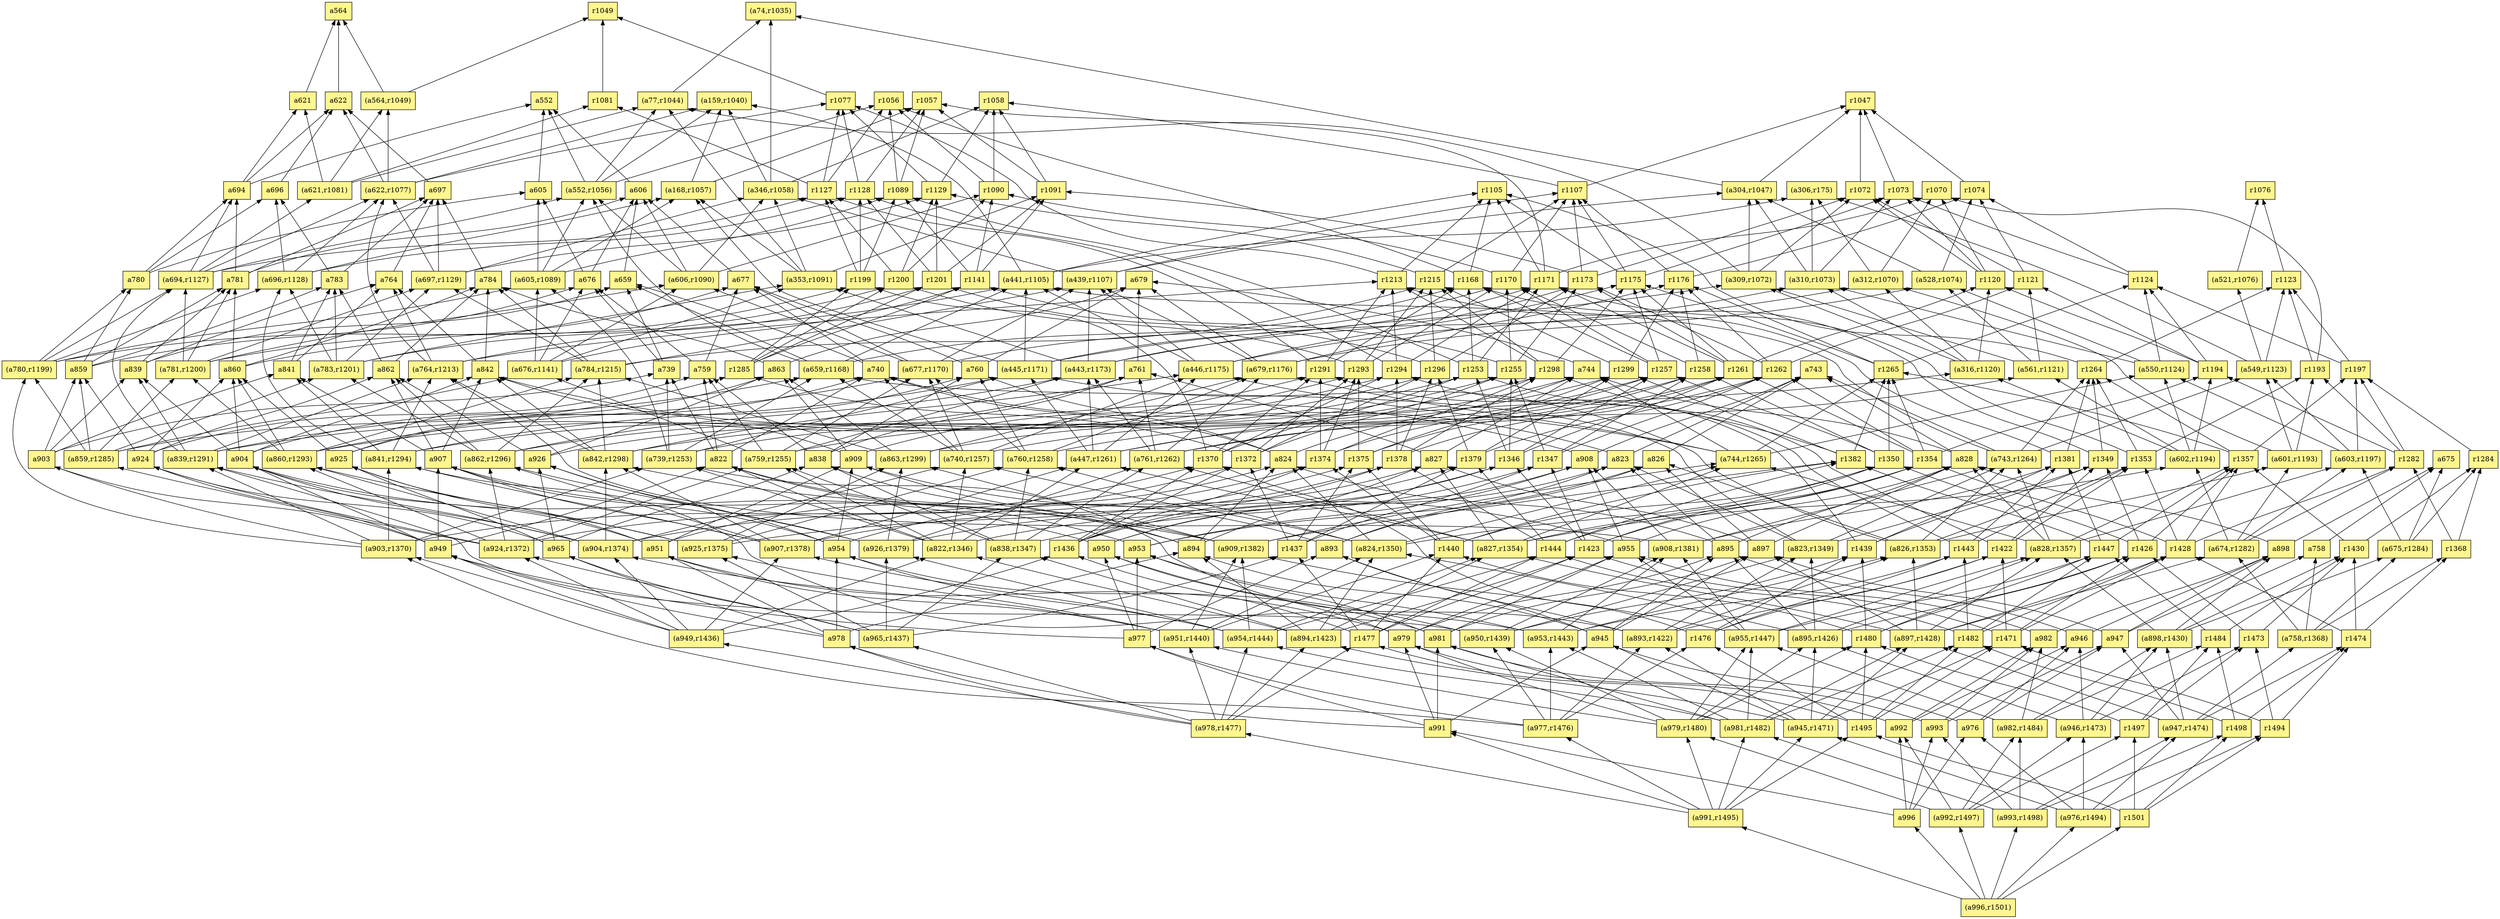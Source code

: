 digraph G {
rankdir=BT;ranksep="2.0";
"a925" [shape=record,fillcolor=khaki1,style=filled,label="{a925}"];
"r1257" [shape=record,fillcolor=khaki1,style=filled,label="{r1257}"];
"(a904,r1374)" [shape=record,fillcolor=khaki1,style=filled,label="{(a904,r1374)}"];
"a965" [shape=record,fillcolor=khaki1,style=filled,label="{a965}"];
"(a925,r1375)" [shape=record,fillcolor=khaki1,style=filled,label="{(a925,r1375)}"];
"(a677,r1170)" [shape=record,fillcolor=khaki1,style=filled,label="{(a677,r1170)}"];
"(a954,r1444)" [shape=record,fillcolor=khaki1,style=filled,label="{(a954,r1444)}"];
"a842" [shape=record,fillcolor=khaki1,style=filled,label="{a842}"];
"a909" [shape=record,fillcolor=khaki1,style=filled,label="{a909}"];
"(a74,r1035)" [shape=record,fillcolor=khaki1,style=filled,label="{(a74,r1035)}"];
"a659" [shape=record,fillcolor=khaki1,style=filled,label="{a659}"];
"r1476" [shape=record,fillcolor=khaki1,style=filled,label="{r1476}"];
"(a316,r1120)" [shape=record,fillcolor=khaki1,style=filled,label="{(a316,r1120)}"];
"(a822,r1346)" [shape=record,fillcolor=khaki1,style=filled,label="{(a822,r1346)}"];
"r1076" [shape=record,fillcolor=khaki1,style=filled,label="{r1076}"];
"(a862,r1296)" [shape=record,fillcolor=khaki1,style=filled,label="{(a862,r1296)}"];
"r1437" [shape=record,fillcolor=khaki1,style=filled,label="{r1437}"];
"(a981,r1482)" [shape=record,fillcolor=khaki1,style=filled,label="{(a981,r1482)}"];
"r1372" [shape=record,fillcolor=khaki1,style=filled,label="{r1372}"];
"r1089" [shape=record,fillcolor=khaki1,style=filled,label="{r1089}"];
"(a949,r1436)" [shape=record,fillcolor=khaki1,style=filled,label="{(a949,r1436)}"];
"a606" [shape=record,fillcolor=khaki1,style=filled,label="{a606}"];
"r1381" [shape=record,fillcolor=khaki1,style=filled,label="{r1381}"];
"a824" [shape=record,fillcolor=khaki1,style=filled,label="{a824}"];
"a979" [shape=record,fillcolor=khaki1,style=filled,label="{a979}"];
"(a908,r1381)" [shape=record,fillcolor=khaki1,style=filled,label="{(a908,r1381)}"];
"r1370" [shape=record,fillcolor=khaki1,style=filled,label="{r1370}"];
"a863" [shape=record,fillcolor=khaki1,style=filled,label="{a863}"];
"(a159,r1040)" [shape=record,fillcolor=khaki1,style=filled,label="{(a159,r1040)}"];
"(a743,r1264)" [shape=record,fillcolor=khaki1,style=filled,label="{(a743,r1264)}"];
"a898" [shape=record,fillcolor=khaki1,style=filled,label="{a898}"];
"r1296" [shape=record,fillcolor=khaki1,style=filled,label="{r1296}"];
"(a838,r1347)" [shape=record,fillcolor=khaki1,style=filled,label="{(a838,r1347)}"];
"r1107" [shape=record,fillcolor=khaki1,style=filled,label="{r1107}"];
"(a528,r1074)" [shape=record,fillcolor=khaki1,style=filled,label="{(a528,r1074)}"];
"a740" [shape=record,fillcolor=khaki1,style=filled,label="{a740}"];
"(a839,r1291)" [shape=record,fillcolor=khaki1,style=filled,label="{(a839,r1291)}"];
"(a552,r1056)" [shape=record,fillcolor=khaki1,style=filled,label="{(a552,r1056)}"];
"a862" [shape=record,fillcolor=khaki1,style=filled,label="{a862}"];
"a893" [shape=record,fillcolor=khaki1,style=filled,label="{a893}"];
"(a780,r1199)" [shape=record,fillcolor=khaki1,style=filled,label="{(a780,r1199)}"];
"r1194" [shape=record,fillcolor=khaki1,style=filled,label="{r1194}"];
"(a561,r1121)" [shape=record,fillcolor=khaki1,style=filled,label="{(a561,r1121)}"];
"(a993,r1498)" [shape=record,fillcolor=khaki1,style=filled,label="{(a993,r1498)}"];
"a977" [shape=record,fillcolor=khaki1,style=filled,label="{a977}"];
"(a860,r1293)" [shape=record,fillcolor=khaki1,style=filled,label="{(a860,r1293)}"];
"a907" [shape=record,fillcolor=khaki1,style=filled,label="{a907}"];
"r1444" [shape=record,fillcolor=khaki1,style=filled,label="{r1444}"];
"r1480" [shape=record,fillcolor=khaki1,style=filled,label="{r1480}"];
"(a903,r1370)" [shape=record,fillcolor=khaki1,style=filled,label="{(a903,r1370)}"];
"a897" [shape=record,fillcolor=khaki1,style=filled,label="{a897}"];
"r1382" [shape=record,fillcolor=khaki1,style=filled,label="{r1382}"];
"r1474" [shape=record,fillcolor=khaki1,style=filled,label="{r1474}"];
"(a740,r1257)" [shape=record,fillcolor=khaki1,style=filled,label="{(a740,r1257)}"];
"a951" [shape=record,fillcolor=khaki1,style=filled,label="{a951}"];
"r1073" [shape=record,fillcolor=khaki1,style=filled,label="{r1073}"];
"a605" [shape=record,fillcolor=khaki1,style=filled,label="{a605}"];
"(a694,r1127)" [shape=record,fillcolor=khaki1,style=filled,label="{(a694,r1127)}"];
"r1070" [shape=record,fillcolor=khaki1,style=filled,label="{r1070}"];
"r1494" [shape=record,fillcolor=khaki1,style=filled,label="{r1494}"];
"a839" [shape=record,fillcolor=khaki1,style=filled,label="{a839}"];
"(a564,r1049)" [shape=record,fillcolor=khaki1,style=filled,label="{(a564,r1049)}"];
"r1141" [shape=record,fillcolor=khaki1,style=filled,label="{r1141}"];
"(a674,r1282)" [shape=record,fillcolor=khaki1,style=filled,label="{(a674,r1282)}"];
"a822" [shape=record,fillcolor=khaki1,style=filled,label="{a822}"];
"r1057" [shape=record,fillcolor=khaki1,style=filled,label="{r1057}"];
"(a828,r1357)" [shape=record,fillcolor=khaki1,style=filled,label="{(a828,r1357)}"];
"(a550,r1124)" [shape=record,fillcolor=khaki1,style=filled,label="{(a550,r1124)}"];
"a908" [shape=record,fillcolor=khaki1,style=filled,label="{a908}"];
"r1426" [shape=record,fillcolor=khaki1,style=filled,label="{r1426}"];
"(a907,r1378)" [shape=record,fillcolor=khaki1,style=filled,label="{(a907,r1378)}"];
"(a304,r1047)" [shape=record,fillcolor=khaki1,style=filled,label="{(a304,r1047)}"];
"r1261" [shape=record,fillcolor=khaki1,style=filled,label="{r1261}"];
"a954" [shape=record,fillcolor=khaki1,style=filled,label="{a954}"];
"r1175" [shape=record,fillcolor=khaki1,style=filled,label="{r1175}"];
"a564" [shape=record,fillcolor=khaki1,style=filled,label="{a564}"];
"a622" [shape=record,fillcolor=khaki1,style=filled,label="{a622}"];
"a697" [shape=record,fillcolor=khaki1,style=filled,label="{a697}"];
"(a521,r1076)" [shape=record,fillcolor=khaki1,style=filled,label="{(a521,r1076)}"];
"r1422" [shape=record,fillcolor=khaki1,style=filled,label="{r1422}"];
"(a947,r1474)" [shape=record,fillcolor=khaki1,style=filled,label="{(a947,r1474)}"];
"r1368" [shape=record,fillcolor=khaki1,style=filled,label="{r1368}"];
"(a445,r1171)" [shape=record,fillcolor=khaki1,style=filled,label="{(a445,r1171)}"];
"a621" [shape=record,fillcolor=khaki1,style=filled,label="{a621}"];
"(a953,r1443)" [shape=record,fillcolor=khaki1,style=filled,label="{(a953,r1443)}"];
"a780" [shape=record,fillcolor=khaki1,style=filled,label="{a780}"];
"(a978,r1477)" [shape=record,fillcolor=khaki1,style=filled,label="{(a978,r1477)}"];
"a903" [shape=record,fillcolor=khaki1,style=filled,label="{a903}"];
"r1123" [shape=record,fillcolor=khaki1,style=filled,label="{r1123}"];
"r1473" [shape=record,fillcolor=khaki1,style=filled,label="{r1473}"];
"r1353" [shape=record,fillcolor=khaki1,style=filled,label="{r1353}"];
"r1077" [shape=record,fillcolor=khaki1,style=filled,label="{r1077}"];
"(a982,r1484)" [shape=record,fillcolor=khaki1,style=filled,label="{(a982,r1484)}"];
"r1127" [shape=record,fillcolor=khaki1,style=filled,label="{r1127}"];
"r1129" [shape=record,fillcolor=khaki1,style=filled,label="{r1129}"];
"(a622,r1077)" [shape=record,fillcolor=khaki1,style=filled,label="{(a622,r1077)}"];
"a982" [shape=record,fillcolor=khaki1,style=filled,label="{a982}"];
"a924" [shape=record,fillcolor=khaki1,style=filled,label="{a924}"];
"a759" [shape=record,fillcolor=khaki1,style=filled,label="{a759}"];
"a945" [shape=record,fillcolor=khaki1,style=filled,label="{a945}"];
"a744" [shape=record,fillcolor=khaki1,style=filled,label="{a744}"];
"(a951,r1440)" [shape=record,fillcolor=khaki1,style=filled,label="{(a951,r1440)}"];
"a552" [shape=record,fillcolor=khaki1,style=filled,label="{a552}"];
"r1501" [shape=record,fillcolor=khaki1,style=filled,label="{r1501}"];
"a946" [shape=record,fillcolor=khaki1,style=filled,label="{a946}"];
"(a446,r1175)" [shape=record,fillcolor=khaki1,style=filled,label="{(a446,r1175)}"];
"(a739,r1253)" [shape=record,fillcolor=khaki1,style=filled,label="{(a739,r1253)}"];
"(a346,r1058)" [shape=record,fillcolor=khaki1,style=filled,label="{(a346,r1058)}"];
"r1120" [shape=record,fillcolor=khaki1,style=filled,label="{r1120}"];
"r1347" [shape=record,fillcolor=khaki1,style=filled,label="{r1347}"];
"(a309,r1072)" [shape=record,fillcolor=khaki1,style=filled,label="{(a309,r1072)}"];
"(a827,r1354)" [shape=record,fillcolor=khaki1,style=filled,label="{(a827,r1354)}"];
"r1357" [shape=record,fillcolor=khaki1,style=filled,label="{r1357}"];
"(a441,r1105)" [shape=record,fillcolor=khaki1,style=filled,label="{(a441,r1105)}"];
"r1074" [shape=record,fillcolor=khaki1,style=filled,label="{r1074}"];
"(a621,r1081)" [shape=record,fillcolor=khaki1,style=filled,label="{(a621,r1081)}"];
"r1213" [shape=record,fillcolor=khaki1,style=filled,label="{r1213}"];
"r1081" [shape=record,fillcolor=khaki1,style=filled,label="{r1081}"];
"r1378" [shape=record,fillcolor=khaki1,style=filled,label="{r1378}"];
"r1428" [shape=record,fillcolor=khaki1,style=filled,label="{r1428}"];
"r1056" [shape=record,fillcolor=khaki1,style=filled,label="{r1056}"];
"(a602,r1194)" [shape=record,fillcolor=khaki1,style=filled,label="{(a602,r1194)}"];
"r1423" [shape=record,fillcolor=khaki1,style=filled,label="{r1423}"];
"(a606,r1090)" [shape=record,fillcolor=khaki1,style=filled,label="{(a606,r1090)}"];
"a993" [shape=record,fillcolor=khaki1,style=filled,label="{a993}"];
"r1282" [shape=record,fillcolor=khaki1,style=filled,label="{r1282}"];
"r1440" [shape=record,fillcolor=khaki1,style=filled,label="{r1440}"];
"a996" [shape=record,fillcolor=khaki1,style=filled,label="{a996}"];
"r1176" [shape=record,fillcolor=khaki1,style=filled,label="{r1176}"];
"(a842,r1298)" [shape=record,fillcolor=khaki1,style=filled,label="{(a842,r1298)}"];
"r1482" [shape=record,fillcolor=khaki1,style=filled,label="{r1482}"];
"a743" [shape=record,fillcolor=khaki1,style=filled,label="{a743}"];
"(a946,r1473)" [shape=record,fillcolor=khaki1,style=filled,label="{(a946,r1473)}"];
"r1199" [shape=record,fillcolor=khaki1,style=filled,label="{r1199}"];
"a823" [shape=record,fillcolor=khaki1,style=filled,label="{a823}"];
"a694" [shape=record,fillcolor=khaki1,style=filled,label="{a694}"];
"r1200" [shape=record,fillcolor=khaki1,style=filled,label="{r1200}"];
"r1439" [shape=record,fillcolor=khaki1,style=filled,label="{r1439}"];
"(a312,r1070)" [shape=record,fillcolor=khaki1,style=filled,label="{(a312,r1070)}"];
"(a603,r1197)" [shape=record,fillcolor=khaki1,style=filled,label="{(a603,r1197)}"];
"a955" [shape=record,fillcolor=khaki1,style=filled,label="{a955}"];
"a949" [shape=record,fillcolor=khaki1,style=filled,label="{a949}"];
"r1443" [shape=record,fillcolor=khaki1,style=filled,label="{r1443}"];
"(a744,r1265)" [shape=record,fillcolor=khaki1,style=filled,label="{(a744,r1265)}"];
"(a443,r1173)" [shape=record,fillcolor=khaki1,style=filled,label="{(a443,r1173)}"];
"(a991,r1495)" [shape=record,fillcolor=khaki1,style=filled,label="{(a991,r1495)}"];
"r1484" [shape=record,fillcolor=khaki1,style=filled,label="{r1484}"];
"a978" [shape=record,fillcolor=khaki1,style=filled,label="{a978}"];
"a783" [shape=record,fillcolor=khaki1,style=filled,label="{a783}"];
"r1497" [shape=record,fillcolor=khaki1,style=filled,label="{r1497}"];
"a764" [shape=record,fillcolor=khaki1,style=filled,label="{a764}"];
"(a841,r1294)" [shape=record,fillcolor=khaki1,style=filled,label="{(a841,r1294)}"];
"r1436" [shape=record,fillcolor=khaki1,style=filled,label="{r1436}"];
"r1168" [shape=record,fillcolor=khaki1,style=filled,label="{r1168}"];
"r1374" [shape=record,fillcolor=khaki1,style=filled,label="{r1374}"];
"a827" [shape=record,fillcolor=khaki1,style=filled,label="{a827}"];
"r1298" [shape=record,fillcolor=khaki1,style=filled,label="{r1298}"];
"a894" [shape=record,fillcolor=khaki1,style=filled,label="{a894}"];
"r1375" [shape=record,fillcolor=khaki1,style=filled,label="{r1375}"];
"a675" [shape=record,fillcolor=khaki1,style=filled,label="{a675}"];
"r1072" [shape=record,fillcolor=khaki1,style=filled,label="{r1072}"];
"a947" [shape=record,fillcolor=khaki1,style=filled,label="{a947}"];
"a991" [shape=record,fillcolor=khaki1,style=filled,label="{a991}"];
"r1264" [shape=record,fillcolor=khaki1,style=filled,label="{r1264}"];
"a679" [shape=record,fillcolor=khaki1,style=filled,label="{a679}"];
"a696" [shape=record,fillcolor=khaki1,style=filled,label="{a696}"];
"(a676,r1141)" [shape=record,fillcolor=khaki1,style=filled,label="{(a676,r1141)}"];
"r1128" [shape=record,fillcolor=khaki1,style=filled,label="{r1128}"];
"a953" [shape=record,fillcolor=khaki1,style=filled,label="{a953}"];
"(a447,r1261)" [shape=record,fillcolor=khaki1,style=filled,label="{(a447,r1261)}"];
"(a955,r1447)" [shape=record,fillcolor=khaki1,style=filled,label="{(a955,r1447)}"];
"a781" [shape=record,fillcolor=khaki1,style=filled,label="{a781}"];
"(a893,r1422)" [shape=record,fillcolor=khaki1,style=filled,label="{(a893,r1422)}"];
"r1293" [shape=record,fillcolor=khaki1,style=filled,label="{r1293}"];
"r1346" [shape=record,fillcolor=khaki1,style=filled,label="{r1346}"];
"(a784,r1215)" [shape=record,fillcolor=khaki1,style=filled,label="{(a784,r1215)}"];
"r1477" [shape=record,fillcolor=khaki1,style=filled,label="{r1477}"];
"(a675,r1284)" [shape=record,fillcolor=khaki1,style=filled,label="{(a675,r1284)}"];
"r1379" [shape=record,fillcolor=khaki1,style=filled,label="{r1379}"];
"r1105" [shape=record,fillcolor=khaki1,style=filled,label="{r1105}"];
"a826" [shape=record,fillcolor=khaki1,style=filled,label="{a826}"];
"(a601,r1193)" [shape=record,fillcolor=khaki1,style=filled,label="{(a601,r1193)}"];
"a784" [shape=record,fillcolor=khaki1,style=filled,label="{a784}"];
"a677" [shape=record,fillcolor=khaki1,style=filled,label="{a677}"];
"r1091" [shape=record,fillcolor=khaki1,style=filled,label="{r1091}"];
"r1193" [shape=record,fillcolor=khaki1,style=filled,label="{r1193}"];
"r1285" [shape=record,fillcolor=khaki1,style=filled,label="{r1285}"];
"(a696,r1128)" [shape=record,fillcolor=khaki1,style=filled,label="{(a696,r1128)}"];
"r1215" [shape=record,fillcolor=khaki1,style=filled,label="{r1215}"];
"(a826,r1353)" [shape=record,fillcolor=khaki1,style=filled,label="{(a826,r1353)}"];
"a926" [shape=record,fillcolor=khaki1,style=filled,label="{a926}"];
"a992" [shape=record,fillcolor=khaki1,style=filled,label="{a992}"];
"r1291" [shape=record,fillcolor=khaki1,style=filled,label="{r1291}"];
"(a310,r1073)" [shape=record,fillcolor=khaki1,style=filled,label="{(a310,r1073)}"];
"a841" [shape=record,fillcolor=khaki1,style=filled,label="{a841}"];
"a828" [shape=record,fillcolor=khaki1,style=filled,label="{a828}"];
"(a823,r1349)" [shape=record,fillcolor=khaki1,style=filled,label="{(a823,r1349)}"];
"r1201" [shape=record,fillcolor=khaki1,style=filled,label="{r1201}"];
"r1197" [shape=record,fillcolor=khaki1,style=filled,label="{r1197}"];
"r1354" [shape=record,fillcolor=khaki1,style=filled,label="{r1354}"];
"(a894,r1423)" [shape=record,fillcolor=khaki1,style=filled,label="{(a894,r1423)}"];
"r1447" [shape=record,fillcolor=khaki1,style=filled,label="{r1447}"];
"(a926,r1379)" [shape=record,fillcolor=khaki1,style=filled,label="{(a926,r1379)}"];
"r1173" [shape=record,fillcolor=khaki1,style=filled,label="{r1173}"];
"r1258" [shape=record,fillcolor=khaki1,style=filled,label="{r1258}"];
"r1121" [shape=record,fillcolor=khaki1,style=filled,label="{r1121}"];
"a838" [shape=record,fillcolor=khaki1,style=filled,label="{a838}"];
"(a950,r1439)" [shape=record,fillcolor=khaki1,style=filled,label="{(a950,r1439)}"];
"(a924,r1372)" [shape=record,fillcolor=khaki1,style=filled,label="{(a924,r1372)}"];
"(a979,r1480)" [shape=record,fillcolor=khaki1,style=filled,label="{(a979,r1480)}"];
"a976" [shape=record,fillcolor=khaki1,style=filled,label="{a976}"];
"(a353,r1091)" [shape=record,fillcolor=khaki1,style=filled,label="{(a353,r1091)}"];
"(a898,r1430)" [shape=record,fillcolor=khaki1,style=filled,label="{(a898,r1430)}"];
"a981" [shape=record,fillcolor=khaki1,style=filled,label="{a981}"];
"(a996,r1501)" [shape=record,fillcolor=khaki1,style=filled,label="{(a996,r1501)}"];
"a895" [shape=record,fillcolor=khaki1,style=filled,label="{a895}"];
"(a679,r1176)" [shape=record,fillcolor=khaki1,style=filled,label="{(a679,r1176)}"];
"a761" [shape=record,fillcolor=khaki1,style=filled,label="{a761}"];
"r1058" [shape=record,fillcolor=khaki1,style=filled,label="{r1058}"];
"(a909,r1382)" [shape=record,fillcolor=khaki1,style=filled,label="{(a909,r1382)}"];
"(a976,r1494)" [shape=record,fillcolor=khaki1,style=filled,label="{(a976,r1494)}"];
"(a992,r1497)" [shape=record,fillcolor=khaki1,style=filled,label="{(a992,r1497)}"];
"r1284" [shape=record,fillcolor=khaki1,style=filled,label="{r1284}"];
"(a764,r1213)" [shape=record,fillcolor=khaki1,style=filled,label="{(a764,r1213)}"];
"r1299" [shape=record,fillcolor=khaki1,style=filled,label="{r1299}"];
"r1170" [shape=record,fillcolor=khaki1,style=filled,label="{r1170}"];
"a760" [shape=record,fillcolor=khaki1,style=filled,label="{a760}"];
"a758" [shape=record,fillcolor=khaki1,style=filled,label="{a758}"];
"a739" [shape=record,fillcolor=khaki1,style=filled,label="{a739}"];
"r1262" [shape=record,fillcolor=khaki1,style=filled,label="{r1262}"];
"r1171" [shape=record,fillcolor=khaki1,style=filled,label="{r1171}"];
"a904" [shape=record,fillcolor=khaki1,style=filled,label="{a904}"];
"(a659,r1168)" [shape=record,fillcolor=khaki1,style=filled,label="{(a659,r1168)}"];
"a860" [shape=record,fillcolor=khaki1,style=filled,label="{a860}"];
"r1253" [shape=record,fillcolor=khaki1,style=filled,label="{r1253}"];
"(a758,r1368)" [shape=record,fillcolor=khaki1,style=filled,label="{(a758,r1368)}"];
"(a605,r1089)" [shape=record,fillcolor=khaki1,style=filled,label="{(a605,r1089)}"];
"(a945,r1471)" [shape=record,fillcolor=khaki1,style=filled,label="{(a945,r1471)}"];
"(a306,r175)" [shape=record,fillcolor=khaki1,style=filled,label="{(a306,r175)}"];
"(a781,r1200)" [shape=record,fillcolor=khaki1,style=filled,label="{(a781,r1200)}"];
"(a759,r1255)" [shape=record,fillcolor=khaki1,style=filled,label="{(a759,r1255)}"];
"r1047" [shape=record,fillcolor=khaki1,style=filled,label="{r1047}"];
"r1495" [shape=record,fillcolor=khaki1,style=filled,label="{r1495}"];
"r1265" [shape=record,fillcolor=khaki1,style=filled,label="{r1265}"];
"r1255" [shape=record,fillcolor=khaki1,style=filled,label="{r1255}"];
"a676" [shape=record,fillcolor=khaki1,style=filled,label="{a676}"];
"r1090" [shape=record,fillcolor=khaki1,style=filled,label="{r1090}"];
"a859" [shape=record,fillcolor=khaki1,style=filled,label="{a859}"];
"a950" [shape=record,fillcolor=khaki1,style=filled,label="{a950}"];
"r1350" [shape=record,fillcolor=khaki1,style=filled,label="{r1350}"];
"(a168,r1057)" [shape=record,fillcolor=khaki1,style=filled,label="{(a168,r1057)}"];
"(a895,r1426)" [shape=record,fillcolor=khaki1,style=filled,label="{(a895,r1426)}"];
"(a824,r1350)" [shape=record,fillcolor=khaki1,style=filled,label="{(a824,r1350)}"];
"(a859,r1285)" [shape=record,fillcolor=khaki1,style=filled,label="{(a859,r1285)}"];
"(a760,r1258)" [shape=record,fillcolor=khaki1,style=filled,label="{(a760,r1258)}"];
"(a77,r1044)" [shape=record,fillcolor=khaki1,style=filled,label="{(a77,r1044)}"];
"(a783,r1201)" [shape=record,fillcolor=khaki1,style=filled,label="{(a783,r1201)}"];
"r1349" [shape=record,fillcolor=khaki1,style=filled,label="{r1349}"];
"(a439,r1107)" [shape=record,fillcolor=khaki1,style=filled,label="{(a439,r1107)}"];
"r1049" [shape=record,fillcolor=khaki1,style=filled,label="{r1049}"];
"(a977,r1476)" [shape=record,fillcolor=khaki1,style=filled,label="{(a977,r1476)}"];
"(a965,r1437)" [shape=record,fillcolor=khaki1,style=filled,label="{(a965,r1437)}"];
"r1294" [shape=record,fillcolor=khaki1,style=filled,label="{r1294}"];
"r1124" [shape=record,fillcolor=khaki1,style=filled,label="{r1124}"];
"r1430" [shape=record,fillcolor=khaki1,style=filled,label="{r1430}"];
"(a863,r1299)" [shape=record,fillcolor=khaki1,style=filled,label="{(a863,r1299)}"];
"(a897,r1428)" [shape=record,fillcolor=khaki1,style=filled,label="{(a897,r1428)}"];
"(a697,r1129)" [shape=record,fillcolor=khaki1,style=filled,label="{(a697,r1129)}"];
"(a549,r1123)" [shape=record,fillcolor=khaki1,style=filled,label="{(a549,r1123)}"];
"(a761,r1262)" [shape=record,fillcolor=khaki1,style=filled,label="{(a761,r1262)}"];
"r1498" [shape=record,fillcolor=khaki1,style=filled,label="{r1498}"];
"r1471" [shape=record,fillcolor=khaki1,style=filled,label="{r1471}"];
"a925" -> "a860"
"a925" -> "a760"
"a925" -> "a863"
"r1257" -> "r1170"
"r1257" -> "r1168"
"r1257" -> "r1175"
"(a904,r1374)" -> "(a740,r1257)"
"(a904,r1374)" -> "(a839,r1291)"
"(a904,r1374)" -> "(a842,r1298)"
"(a904,r1374)" -> "(a860,r1293)"
"(a904,r1374)" -> "a904"
"(a904,r1374)" -> "r1374"
"a965" -> "a925"
"a965" -> "a838"
"a965" -> "a924"
"a965" -> "a926"
"(a925,r1375)" -> "a925"
"(a925,r1375)" -> "r1375"
"(a925,r1375)" -> "(a760,r1258)"
"(a925,r1375)" -> "(a863,r1299)"
"(a925,r1375)" -> "(a860,r1293)"
"(a677,r1170)" -> "(a606,r1090)"
"(a677,r1170)" -> "a677"
"(a677,r1170)" -> "r1170"
"(a677,r1170)" -> "(a439,r1107)"
"(a954,r1444)" -> "(a909,r1382)"
"(a954,r1444)" -> "(a907,r1378)"
"(a954,r1444)" -> "(a926,r1379)"
"(a954,r1444)" -> "a954"
"(a954,r1444)" -> "r1444"
"(a954,r1444)" -> "(a827,r1354)"
"a842" -> "a784"
"a842" -> "a764"
"a909" -> "a744"
"a909" -> "a863"
"a909" -> "a842"
"a659" -> "a606"
"r1476" -> "r1439"
"r1476" -> "r1443"
"r1476" -> "r1422"
"r1476" -> "r1370"
"(a316,r1120)" -> "(a309,r1072)"
"(a316,r1120)" -> "(a312,r1070)"
"(a316,r1120)" -> "(a310,r1073)"
"(a316,r1120)" -> "r1120"
"(a822,r1346)" -> "(a740,r1257)"
"(a822,r1346)" -> "(a447,r1261)"
"(a822,r1346)" -> "a822"
"(a822,r1346)" -> "r1346"
"(a822,r1346)" -> "(a739,r1253)"
"(a822,r1346)" -> "(a759,r1255)"
"(a862,r1296)" -> "r1296"
"(a862,r1296)" -> "(a443,r1173)"
"(a862,r1296)" -> "(a784,r1215)"
"(a862,r1296)" -> "(a783,r1201)"
"(a862,r1296)" -> "a862"
"r1437" -> "r1347"
"r1437" -> "r1375"
"r1437" -> "r1372"
"r1437" -> "r1379"
"(a981,r1482)" -> "(a897,r1428)"
"(a981,r1482)" -> "(a954,r1444)"
"(a981,r1482)" -> "(a955,r1447)"
"(a981,r1482)" -> "a981"
"(a981,r1482)" -> "(a953,r1443)"
"(a981,r1482)" -> "r1482"
"r1372" -> "r1255"
"r1372" -> "r1296"
"r1372" -> "r1293"
"r1372" -> "r1285"
"r1089" -> "r1057"
"r1089" -> "r1056"
"(a949,r1436)" -> "(a907,r1378)"
"(a949,r1436)" -> "(a904,r1374)"
"(a949,r1436)" -> "(a822,r1346)"
"(a949,r1436)" -> "a949"
"(a949,r1436)" -> "(a924,r1372)"
"(a949,r1436)" -> "r1436"
"(a949,r1436)" -> "(a903,r1370)"
"a606" -> "a552"
"r1381" -> "r1213"
"r1381" -> "r1264"
"a824" -> "a740"
"a824" -> "a744"
"a824" -> "a760"
"a979" -> "a951"
"a979" -> "a950"
"a979" -> "a895"
"a979" -> "a955"
"(a908,r1381)" -> "(a743,r1264)"
"(a908,r1381)" -> "r1381"
"(a908,r1381)" -> "(a764,r1213)"
"(a908,r1381)" -> "a908"
"r1370" -> "r1253"
"r1370" -> "r1199"
"r1370" -> "r1294"
"r1370" -> "r1291"
"a863" -> "a784"
"a863" -> "a679"
"(a743,r1264)" -> "(a549,r1123)"
"(a743,r1264)" -> "r1264"
"(a743,r1264)" -> "a743"
"(a743,r1264)" -> "(a441,r1105)"
"a898" -> "a675"
"a898" -> "a828"
"r1296" -> "r1201"
"r1296" -> "r1215"
"r1296" -> "r1173"
"(a838,r1347)" -> "a838"
"(a838,r1347)" -> "(a760,r1258)"
"(a838,r1347)" -> "r1347"
"(a838,r1347)" -> "(a761,r1262)"
"(a838,r1347)" -> "(a759,r1255)"
"r1107" -> "r1047"
"r1107" -> "r1058"
"(a528,r1074)" -> "(a304,r1047)"
"(a528,r1074)" -> "r1074"
"a740" -> "a659"
"a740" -> "a677"
"(a839,r1291)" -> "(a764,r1213)"
"(a839,r1291)" -> "(a694,r1127)"
"(a839,r1291)" -> "r1291"
"(a839,r1291)" -> "(a659,r1168)"
"(a839,r1291)" -> "a839"
"(a552,r1056)" -> "(a159,r1040)"
"(a552,r1056)" -> "r1056"
"(a552,r1056)" -> "a552"
"(a552,r1056)" -> "(a77,r1044)"
"a862" -> "a783"
"a862" -> "a784"
"a893" -> "a823"
"a893" -> "a822"
"a893" -> "a826"
"(a780,r1199)" -> "(a605,r1089)"
"(a780,r1199)" -> "r1199"
"(a780,r1199)" -> "(a694,r1127)"
"(a780,r1199)" -> "a780"
"(a780,r1199)" -> "(a696,r1128)"
"r1194" -> "r1124"
"r1194" -> "r1121"
"r1194" -> "r1120"
"(a561,r1121)" -> "(a309,r1072)"
"(a561,r1121)" -> "r1121"
"(a561,r1121)" -> "(a528,r1074)"
"(a993,r1498)" -> "(a982,r1484)"
"(a993,r1498)" -> "a993"
"(a993,r1498)" -> "(a981,r1482)"
"(a993,r1498)" -> "r1498"
"(a993,r1498)" -> "(a947,r1474)"
"a977" -> "a893"
"a977" -> "a949"
"a977" -> "a950"
"a977" -> "a953"
"(a860,r1293)" -> "a860"
"(a860,r1293)" -> "r1293"
"(a860,r1293)" -> "(a781,r1200)"
"(a860,r1293)" -> "(a784,r1215)"
"(a860,r1293)" -> "(a677,r1170)"
"a907" -> "a842"
"a907" -> "a862"
"a907" -> "a841"
"r1444" -> "r1382"
"r1444" -> "r1378"
"r1444" -> "r1354"
"r1444" -> "r1379"
"r1480" -> "r1439"
"r1480" -> "r1447"
"r1480" -> "r1440"
"r1480" -> "r1426"
"(a903,r1370)" -> "(a839,r1291)"
"(a903,r1370)" -> "(a780,r1199)"
"(a903,r1370)" -> "a903"
"(a903,r1370)" -> "(a739,r1253)"
"(a903,r1370)" -> "(a841,r1294)"
"(a903,r1370)" -> "r1370"
"a897" -> "a827"
"a897" -> "a826"
"a897" -> "a828"
"r1382" -> "r1298"
"r1382" -> "r1299"
"r1382" -> "r1265"
"r1474" -> "r1428"
"r1474" -> "r1430"
"r1474" -> "r1368"
"(a740,r1257)" -> "(a446,r1175)"
"(a740,r1257)" -> "r1257"
"(a740,r1257)" -> "a740"
"(a740,r1257)" -> "(a677,r1170)"
"(a740,r1257)" -> "(a659,r1168)"
"a951" -> "a925"
"a951" -> "a909"
"a951" -> "a904"
"a951" -> "a824"
"r1073" -> "r1047"
"a605" -> "a552"
"(a694,r1127)" -> "(a621,r1081)"
"(a694,r1127)" -> "a694"
"(a694,r1127)" -> "r1127"
"(a694,r1127)" -> "(a552,r1056)"
"(a694,r1127)" -> "(a622,r1077)"
"r1494" -> "r1473"
"r1494" -> "r1474"
"r1494" -> "r1471"
"a839" -> "a781"
"a839" -> "a659"
"a839" -> "a764"
"(a564,r1049)" -> "a564"
"(a564,r1049)" -> "r1049"
"r1141" -> "r1089"
"r1141" -> "r1090"
"r1141" -> "r1091"
"(a674,r1282)" -> "(a601,r1193)"
"(a674,r1282)" -> "(a603,r1197)"
"(a674,r1282)" -> "(a602,r1194)"
"(a674,r1282)" -> "r1282"
"a822" -> "a740"
"a822" -> "a739"
"a822" -> "a759"
"(a828,r1357)" -> "(a743,r1264)"
"(a828,r1357)" -> "(a603,r1197)"
"(a828,r1357)" -> "(a744,r1265)"
"(a828,r1357)" -> "r1357"
"(a828,r1357)" -> "a828"
"(a550,r1124)" -> "r1124"
"(a550,r1124)" -> "(a310,r1073)"
"(a550,r1124)" -> "(a528,r1074)"
"a908" -> "a842"
"a908" -> "a743"
"r1426" -> "r1350"
"r1426" -> "r1349"
"r1426" -> "r1357"
"(a907,r1378)" -> "r1378"
"(a907,r1378)" -> "(a447,r1261)"
"(a907,r1378)" -> "(a842,r1298)"
"(a907,r1378)" -> "(a862,r1296)"
"(a907,r1378)" -> "a907"
"(a907,r1378)" -> "(a841,r1294)"
"(a304,r1047)" -> "(a74,r1035)"
"(a304,r1047)" -> "r1047"
"r1261" -> "r1173"
"r1261" -> "r1175"
"r1261" -> "r1120"
"r1261" -> "r1171"
"a954" -> "a907"
"a954" -> "a926"
"a954" -> "a827"
"a954" -> "a909"
"r1175" -> "r1073"
"r1175" -> "r1107"
"r1175" -> "r1105"
"a622" -> "a564"
"a697" -> "a622"
"(a521,r1076)" -> "r1076"
"r1422" -> "r1253"
"r1422" -> "r1353"
"r1422" -> "r1349"
"(a947,r1474)" -> "(a758,r1368)"
"(a947,r1474)" -> "r1474"
"(a947,r1474)" -> "(a898,r1430)"
"(a947,r1474)" -> "a947"
"(a947,r1474)" -> "(a897,r1428)"
"r1368" -> "r1284"
"r1368" -> "r1282"
"(a445,r1171)" -> "(a168,r1057)"
"(a445,r1171)" -> "(a312,r1070)"
"(a445,r1171)" -> "r1171"
"(a445,r1171)" -> "(a441,r1105)"
"a621" -> "a564"
"(a953,r1443)" -> "a953"
"(a953,r1443)" -> "r1443"
"(a953,r1443)" -> "(a841,r1294)"
"(a953,r1443)" -> "(a826,r1353)"
"(a953,r1443)" -> "(a908,r1381)"
"a780" -> "a694"
"a780" -> "a605"
"a780" -> "a696"
"(a978,r1477)" -> "(a894,r1423)"
"(a978,r1477)" -> "(a954,r1444)"
"(a978,r1477)" -> "(a951,r1440)"
"(a978,r1477)" -> "r1477"
"(a978,r1477)" -> "(a965,r1437)"
"(a978,r1477)" -> "(a949,r1436)"
"(a978,r1477)" -> "a978"
"a903" -> "a859"
"a903" -> "a839"
"a903" -> "a739"
"a903" -> "a841"
"r1123" -> "r1076"
"r1473" -> "r1426"
"r1473" -> "r1430"
"r1353" -> "r1264"
"r1353" -> "r1193"
"r1353" -> "r1171"
"r1077" -> "r1049"
"(a982,r1484)" -> "a982"
"(a982,r1484)" -> "(a955,r1447)"
"(a982,r1484)" -> "(a898,r1430)"
"(a982,r1484)" -> "r1484"
"r1127" -> "r1077"
"r1127" -> "r1056"
"r1127" -> "r1081"
"r1129" -> "r1077"
"r1129" -> "r1058"
"(a622,r1077)" -> "(a564,r1049)"
"(a622,r1077)" -> "(a159,r1040)"
"(a622,r1077)" -> "a622"
"(a622,r1077)" -> "r1077"
"a982" -> "a898"
"a982" -> "a955"
"a924" -> "a859"
"a924" -> "a759"
"a924" -> "a862"
"a924" -> "a860"
"a759" -> "a677"
"a759" -> "a676"
"a945" -> "a897"
"a945" -> "a894"
"a945" -> "a895"
"a945" -> "a893"
"a744" -> "a679"
"(a951,r1440)" -> "(a909,r1382)"
"(a951,r1440)" -> "(a904,r1374)"
"(a951,r1440)" -> "(a824,r1350)"
"(a951,r1440)" -> "r1440"
"(a951,r1440)" -> "a951"
"(a951,r1440)" -> "(a925,r1375)"
"r1501" -> "r1497"
"r1501" -> "r1494"
"r1501" -> "r1495"
"r1501" -> "r1498"
"a946" -> "a898"
"a946" -> "a895"
"(a446,r1175)" -> "(a310,r1073)"
"(a446,r1175)" -> "r1175"
"(a446,r1175)" -> "(a439,r1107)"
"(a446,r1175)" -> "(a441,r1105)"
"(a739,r1253)" -> "r1253"
"(a739,r1253)" -> "(a605,r1089)"
"(a739,r1253)" -> "(a445,r1171)"
"(a739,r1253)" -> "a739"
"(a739,r1253)" -> "(a659,r1168)"
"(a346,r1058)" -> "(a74,r1035)"
"(a346,r1058)" -> "(a159,r1040)"
"(a346,r1058)" -> "r1058"
"r1120" -> "r1070"
"r1120" -> "r1072"
"r1120" -> "r1073"
"r1347" -> "r1255"
"r1347" -> "r1258"
"r1347" -> "r1262"
"(a309,r1072)" -> "(a77,r1044)"
"(a309,r1072)" -> "(a304,r1047)"
"(a309,r1072)" -> "r1072"
"(a827,r1354)" -> "r1354"
"(a827,r1354)" -> "(a602,r1194)"
"(a827,r1354)" -> "(a447,r1261)"
"(a827,r1354)" -> "(a744,r1265)"
"(a827,r1354)" -> "(a761,r1262)"
"(a827,r1354)" -> "a827"
"r1357" -> "r1197"
"r1357" -> "r1264"
"r1357" -> "r1265"
"(a441,r1105)" -> "(a159,r1040)"
"(a441,r1105)" -> "r1105"
"(a441,r1105)" -> "(a306,r175)"
"r1074" -> "r1047"
"(a621,r1081)" -> "(a564,r1049)"
"(a621,r1081)" -> "r1081"
"(a621,r1081)" -> "a621"
"(a621,r1081)" -> "(a77,r1044)"
"r1213" -> "r1077"
"r1213" -> "r1105"
"r1081" -> "r1049"
"r1378" -> "r1298"
"r1378" -> "r1296"
"r1378" -> "r1261"
"r1378" -> "r1294"
"r1428" -> "r1353"
"r1428" -> "r1354"
"r1428" -> "r1282"
"r1428" -> "r1357"
"(a602,r1194)" -> "r1194"
"(a602,r1194)" -> "(a561,r1121)"
"(a602,r1194)" -> "(a550,r1124)"
"(a602,r1194)" -> "(a316,r1120)"
"r1423" -> "r1354"
"r1423" -> "r1350"
"r1423" -> "r1346"
"r1423" -> "r1347"
"(a606,r1090)" -> "a606"
"(a606,r1090)" -> "(a346,r1058)"
"(a606,r1090)" -> "r1090"
"(a606,r1090)" -> "(a552,r1056)"
"a993" -> "a947"
"a993" -> "a982"
"a993" -> "a981"
"r1282" -> "r1194"
"r1282" -> "r1197"
"r1282" -> "r1193"
"r1440" -> "r1382"
"r1440" -> "r1375"
"r1440" -> "r1350"
"r1440" -> "r1374"
"a996" -> "a976"
"a996" -> "a993"
"a996" -> "a991"
"a996" -> "a992"
"r1176" -> "r1107"
"r1176" -> "r1074"
"(a842,r1298)" -> "r1298"
"(a842,r1298)" -> "(a446,r1175)"
"(a842,r1298)" -> "(a764,r1213)"
"(a842,r1298)" -> "a842"
"(a842,r1298)" -> "(a784,r1215)"
"r1482" -> "r1447"
"r1482" -> "r1428"
"r1482" -> "r1443"
"r1482" -> "r1444"
"(a946,r1473)" -> "r1473"
"(a946,r1473)" -> "(a895,r1426)"
"(a946,r1473)" -> "(a898,r1430)"
"(a946,r1473)" -> "a946"
"r1199" -> "r1128"
"r1199" -> "r1089"
"r1199" -> "r1127"
"a823" -> "a740"
"a823" -> "a743"
"a694" -> "a621"
"a694" -> "a622"
"a694" -> "a552"
"r1200" -> "r1127"
"r1200" -> "r1090"
"r1200" -> "r1129"
"r1439" -> "r1381"
"r1439" -> "r1291"
"r1439" -> "r1349"
"(a312,r1070)" -> "r1070"
"(a312,r1070)" -> "(a306,r175)"
"(a603,r1197)" -> "(a549,r1123)"
"(a603,r1197)" -> "r1197"
"(a603,r1197)" -> "(a550,r1124)"
"a955" -> "a909"
"a955" -> "a908"
"a955" -> "a828"
"a949" -> "a924"
"a949" -> "a822"
"a949" -> "a904"
"a949" -> "a907"
"a949" -> "a903"
"r1443" -> "r1381"
"r1443" -> "r1353"
"r1443" -> "r1294"
"(a744,r1265)" -> "(a446,r1175)"
"(a744,r1265)" -> "(a550,r1124)"
"(a744,r1265)" -> "(a679,r1176)"
"(a744,r1265)" -> "a744"
"(a744,r1265)" -> "r1265"
"(a443,r1173)" -> "(a353,r1091)"
"(a443,r1173)" -> "(a309,r1072)"
"(a443,r1173)" -> "r1173"
"(a443,r1173)" -> "(a439,r1107)"
"(a991,r1495)" -> "(a981,r1482)"
"(a991,r1495)" -> "a991"
"(a991,r1495)" -> "(a979,r1480)"
"(a991,r1495)" -> "(a945,r1471)"
"(a991,r1495)" -> "r1495"
"(a991,r1495)" -> "(a978,r1477)"
"(a991,r1495)" -> "(a977,r1476)"
"r1484" -> "r1447"
"r1484" -> "r1430"
"a978" -> "a894"
"a978" -> "a965"
"a978" -> "a951"
"a978" -> "a954"
"a978" -> "a949"
"a783" -> "a697"
"a783" -> "a696"
"r1497" -> "r1473"
"r1497" -> "r1484"
"r1497" -> "r1480"
"a764" -> "a697"
"(a841,r1294)" -> "(a764,r1213)"
"(a841,r1294)" -> "r1294"
"(a841,r1294)" -> "(a445,r1171)"
"(a841,r1294)" -> "(a696,r1128)"
"(a841,r1294)" -> "a841"
"r1436" -> "r1378"
"r1436" -> "r1372"
"r1436" -> "r1346"
"r1436" -> "r1370"
"r1436" -> "r1374"
"r1168" -> "r1056"
"r1168" -> "r1105"
"r1374" -> "r1298"
"r1374" -> "r1257"
"r1374" -> "r1293"
"r1374" -> "r1291"
"a827" -> "a761"
"a827" -> "a744"
"r1298" -> "r1213"
"r1298" -> "r1215"
"r1298" -> "r1175"
"a894" -> "a838"
"a894" -> "a822"
"a894" -> "a824"
"a894" -> "a827"
"r1375" -> "r1299"
"r1375" -> "r1258"
"r1375" -> "r1293"
"r1072" -> "r1047"
"a947" -> "a897"
"a947" -> "a898"
"a947" -> "a758"
"a991" -> "a981"
"a991" -> "a945"
"a991" -> "a977"
"a991" -> "a978"
"a991" -> "a979"
"r1264" -> "r1123"
"r1264" -> "r1105"
"a696" -> "a622"
"(a676,r1141)" -> "r1141"
"(a676,r1141)" -> "(a606,r1090)"
"(a676,r1141)" -> "(a605,r1089)"
"(a676,r1141)" -> "(a353,r1091)"
"(a676,r1141)" -> "a676"
"r1128" -> "r1077"
"r1128" -> "r1057"
"a953" -> "a907"
"a953" -> "a908"
"a953" -> "a826"
"(a447,r1261)" -> "(a446,r1175)"
"(a447,r1261)" -> "r1261"
"(a447,r1261)" -> "(a443,r1173)"
"(a447,r1261)" -> "(a445,r1171)"
"(a447,r1261)" -> "(a316,r1120)"
"(a955,r1447)" -> "r1447"
"(a955,r1447)" -> "(a828,r1357)"
"(a955,r1447)" -> "(a909,r1382)"
"(a955,r1447)" -> "a955"
"(a955,r1447)" -> "(a908,r1381)"
"a781" -> "a606"
"a781" -> "a697"
"a781" -> "a694"
"(a893,r1422)" -> "(a823,r1349)"
"(a893,r1422)" -> "a893"
"(a893,r1422)" -> "(a739,r1253)"
"(a893,r1422)" -> "r1422"
"(a893,r1422)" -> "(a826,r1353)"
"r1293" -> "r1215"
"r1293" -> "r1200"
"r1293" -> "r1170"
"r1346" -> "r1257"
"r1346" -> "r1255"
"r1346" -> "r1261"
"r1346" -> "r1253"
"(a784,r1215)" -> "a784"
"(a784,r1215)" -> "r1215"
"(a784,r1215)" -> "(a697,r1129)"
"(a784,r1215)" -> "(a439,r1107)"
"r1477" -> "r1423"
"r1477" -> "r1440"
"r1477" -> "r1437"
"r1477" -> "r1436"
"r1477" -> "r1444"
"(a675,r1284)" -> "(a603,r1197)"
"(a675,r1284)" -> "r1284"
"(a675,r1284)" -> "a675"
"r1379" -> "r1296"
"r1379" -> "r1299"
"r1379" -> "r1262"
"a826" -> "a743"
"(a601,r1193)" -> "(a549,r1123)"
"(a601,r1193)" -> "(a312,r1070)"
"(a601,r1193)" -> "r1193"
"a784" -> "a697"
"a677" -> "a606"
"r1091" -> "r1057"
"r1091" -> "r1058"
"r1193" -> "r1070"
"r1193" -> "r1123"
"r1285" -> "r1141"
"r1285" -> "r1199"
"r1285" -> "r1201"
"r1285" -> "r1200"
"(a696,r1128)" -> "(a168,r1057)"
"(a696,r1128)" -> "(a622,r1077)"
"(a696,r1128)" -> "a696"
"(a696,r1128)" -> "r1128"
"r1215" -> "r1129"
"r1215" -> "r1107"
"(a826,r1353)" -> "(a601,r1193)"
"(a826,r1353)" -> "(a743,r1264)"
"(a826,r1353)" -> "r1353"
"(a826,r1353)" -> "(a445,r1171)"
"(a826,r1353)" -> "a826"
"a926" -> "a761"
"a926" -> "a863"
"a926" -> "a862"
"a992" -> "a979"
"a992" -> "a982"
"a992" -> "a946"
"r1291" -> "r1213"
"r1291" -> "r1127"
"r1291" -> "r1168"
"(a310,r1073)" -> "(a304,r1047)"
"(a310,r1073)" -> "(a306,r175)"
"(a310,r1073)" -> "r1073"
"a841" -> "a783"
"a841" -> "a764"
"a828" -> "a744"
"a828" -> "a743"
"(a823,r1349)" -> "(a743,r1264)"
"(a823,r1349)" -> "a823"
"(a823,r1349)" -> "(a659,r1168)"
"(a823,r1349)" -> "r1349"
"r1201" -> "r1128"
"r1201" -> "r1091"
"r1201" -> "r1129"
"r1197" -> "r1123"
"r1197" -> "r1124"
"r1354" -> "r1194"
"r1354" -> "r1261"
"r1354" -> "r1262"
"r1354" -> "r1265"
"(a894,r1423)" -> "a894"
"(a894,r1423)" -> "(a838,r1347)"
"(a894,r1423)" -> "r1423"
"(a894,r1423)" -> "(a824,r1350)"
"(a894,r1423)" -> "(a827,r1354)"
"(a894,r1423)" -> "(a822,r1346)"
"r1447" -> "r1382"
"r1447" -> "r1381"
"r1447" -> "r1357"
"(a926,r1379)" -> "r1379"
"(a926,r1379)" -> "(a862,r1296)"
"(a926,r1379)" -> "(a863,r1299)"
"(a926,r1379)" -> "(a761,r1262)"
"(a926,r1379)" -> "a926"
"r1173" -> "r1072"
"r1173" -> "r1091"
"r1173" -> "r1107"
"r1258" -> "r1176"
"r1258" -> "r1170"
"r1121" -> "r1072"
"r1121" -> "r1074"
"a838" -> "a760"
"a838" -> "a761"
"a838" -> "a759"
"(a950,r1439)" -> "(a823,r1349)"
"(a950,r1439)" -> "a950"
"(a950,r1439)" -> "(a839,r1291)"
"(a950,r1439)" -> "r1439"
"(a950,r1439)" -> "(a908,r1381)"
"(a924,r1372)" -> "a924"
"(a924,r1372)" -> "(a859,r1285)"
"(a924,r1372)" -> "(a862,r1296)"
"(a924,r1372)" -> "r1372"
"(a924,r1372)" -> "(a860,r1293)"
"(a924,r1372)" -> "(a759,r1255)"
"(a979,r1480)" -> "(a950,r1439)"
"(a979,r1480)" -> "(a895,r1426)"
"(a979,r1480)" -> "(a955,r1447)"
"(a979,r1480)" -> "(a951,r1440)"
"(a979,r1480)" -> "a979"
"(a979,r1480)" -> "r1480"
"a976" -> "a947"
"a976" -> "a945"
"a976" -> "a946"
"(a353,r1091)" -> "(a168,r1057)"
"(a353,r1091)" -> "(a346,r1058)"
"(a353,r1091)" -> "r1091"
"(a353,r1091)" -> "(a77,r1044)"
"(a898,r1430)" -> "a898"
"(a898,r1430)" -> "(a828,r1357)"
"(a898,r1430)" -> "(a675,r1284)"
"(a898,r1430)" -> "r1430"
"a981" -> "a897"
"a981" -> "a953"
"a981" -> "a954"
"a981" -> "a955"
"(a996,r1501)" -> "a996"
"(a996,r1501)" -> "(a991,r1495)"
"(a996,r1501)" -> "(a993,r1498)"
"(a996,r1501)" -> "(a976,r1494)"
"(a996,r1501)" -> "(a992,r1497)"
"(a996,r1501)" -> "r1501"
"a895" -> "a823"
"a895" -> "a824"
"a895" -> "a828"
"(a679,r1176)" -> "r1176"
"(a679,r1176)" -> "(a439,r1107)"
"(a679,r1176)" -> "a679"
"(a679,r1176)" -> "(a528,r1074)"
"a761" -> "a679"
"(a909,r1382)" -> "r1382"
"(a909,r1382)" -> "a909"
"(a909,r1382)" -> "(a842,r1298)"
"(a909,r1382)" -> "(a863,r1299)"
"(a909,r1382)" -> "(a744,r1265)"
"(a976,r1494)" -> "r1494"
"(a976,r1494)" -> "a976"
"(a976,r1494)" -> "(a946,r1473)"
"(a976,r1494)" -> "(a947,r1474)"
"(a976,r1494)" -> "(a945,r1471)"
"(a992,r1497)" -> "(a946,r1473)"
"(a992,r1497)" -> "(a982,r1484)"
"(a992,r1497)" -> "(a979,r1480)"
"(a992,r1497)" -> "r1497"
"(a992,r1497)" -> "a992"
"r1284" -> "r1197"
"(a764,r1213)" -> "r1213"
"(a764,r1213)" -> "a764"
"(a764,r1213)" -> "(a622,r1077)"
"(a764,r1213)" -> "(a441,r1105)"
"r1299" -> "r1215"
"r1299" -> "r1176"
"r1170" -> "r1090"
"r1170" -> "r1107"
"a760" -> "a679"
"a760" -> "a677"
"a758" -> "a675"
"a739" -> "a659"
"a739" -> "a676"
"r1262" -> "r1176"
"r1262" -> "r1173"
"r1262" -> "r1121"
"r1171" -> "r1070"
"r1171" -> "r1057"
"r1171" -> "r1105"
"a904" -> "a860"
"a904" -> "a740"
"a904" -> "a842"
"a904" -> "a839"
"(a659,r1168)" -> "a659"
"(a659,r1168)" -> "(a552,r1056)"
"(a659,r1168)" -> "r1168"
"(a659,r1168)" -> "(a441,r1105)"
"a860" -> "a784"
"a860" -> "a781"
"a860" -> "a677"
"r1253" -> "r1089"
"r1253" -> "r1168"
"r1253" -> "r1171"
"(a758,r1368)" -> "(a674,r1282)"
"(a758,r1368)" -> "(a675,r1284)"
"(a758,r1368)" -> "a758"
"(a758,r1368)" -> "r1368"
"(a605,r1089)" -> "(a168,r1057)"
"(a605,r1089)" -> "a605"
"(a605,r1089)" -> "r1089"
"(a605,r1089)" -> "(a552,r1056)"
"(a945,r1471)" -> "(a894,r1423)"
"(a945,r1471)" -> "(a897,r1428)"
"(a945,r1471)" -> "(a895,r1426)"
"(a945,r1471)" -> "(a893,r1422)"
"(a945,r1471)" -> "a945"
"(a945,r1471)" -> "r1471"
"(a781,r1200)" -> "(a606,r1090)"
"(a781,r1200)" -> "a781"
"(a781,r1200)" -> "r1200"
"(a781,r1200)" -> "(a694,r1127)"
"(a781,r1200)" -> "(a697,r1129)"
"(a759,r1255)" -> "r1255"
"(a759,r1255)" -> "(a677,r1170)"
"(a759,r1255)" -> "(a443,r1173)"
"(a759,r1255)" -> "(a676,r1141)"
"(a759,r1255)" -> "a759"
"r1495" -> "r1476"
"r1495" -> "r1482"
"r1495" -> "r1477"
"r1495" -> "r1480"
"r1495" -> "r1471"
"r1265" -> "r1176"
"r1265" -> "r1124"
"r1265" -> "r1175"
"r1255" -> "r1141"
"r1255" -> "r1170"
"r1255" -> "r1173"
"a676" -> "a606"
"a676" -> "a605"
"r1090" -> "r1056"
"r1090" -> "r1058"
"a859" -> "a783"
"a859" -> "a781"
"a859" -> "a676"
"a859" -> "a780"
"a950" -> "a908"
"a950" -> "a823"
"a950" -> "a904"
"r1350" -> "r1257"
"r1350" -> "r1258"
"r1350" -> "r1265"
"(a168,r1057)" -> "r1057"
"(a168,r1057)" -> "(a159,r1040)"
"(a895,r1426)" -> "(a823,r1349)"
"(a895,r1426)" -> "(a824,r1350)"
"(a895,r1426)" -> "(a828,r1357)"
"(a895,r1426)" -> "a895"
"(a895,r1426)" -> "r1426"
"(a824,r1350)" -> "(a740,r1257)"
"(a824,r1350)" -> "r1350"
"(a824,r1350)" -> "(a760,r1258)"
"(a824,r1350)" -> "(a744,r1265)"
"(a824,r1350)" -> "a824"
"(a859,r1285)" -> "a859"
"(a859,r1285)" -> "(a676,r1141)"
"(a859,r1285)" -> "(a783,r1201)"
"(a859,r1285)" -> "(a780,r1199)"
"(a859,r1285)" -> "r1285"
"(a859,r1285)" -> "(a781,r1200)"
"(a760,r1258)" -> "(a679,r1176)"
"(a760,r1258)" -> "r1258"
"(a760,r1258)" -> "(a677,r1170)"
"(a760,r1258)" -> "a760"
"(a77,r1044)" -> "(a74,r1035)"
"(a783,r1201)" -> "a783"
"(a783,r1201)" -> "(a353,r1091)"
"(a783,r1201)" -> "r1201"
"(a783,r1201)" -> "(a697,r1129)"
"(a783,r1201)" -> "(a696,r1128)"
"r1349" -> "r1264"
"r1349" -> "r1168"
"(a439,r1107)" -> "(a304,r1047)"
"(a439,r1107)" -> "(a346,r1058)"
"(a439,r1107)" -> "r1107"
"(a977,r1476)" -> "(a950,r1439)"
"(a977,r1476)" -> "(a893,r1422)"
"(a977,r1476)" -> "r1476"
"(a977,r1476)" -> "a977"
"(a977,r1476)" -> "(a953,r1443)"
"(a977,r1476)" -> "(a903,r1370)"
"(a965,r1437)" -> "r1437"
"(a965,r1437)" -> "a965"
"(a965,r1437)" -> "(a926,r1379)"
"(a965,r1437)" -> "(a838,r1347)"
"(a965,r1437)" -> "(a925,r1375)"
"(a965,r1437)" -> "(a924,r1372)"
"r1294" -> "r1213"
"r1294" -> "r1128"
"r1294" -> "r1171"
"r1124" -> "r1073"
"r1124" -> "r1074"
"r1430" -> "r1284"
"r1430" -> "r1357"
"(a863,r1299)" -> "r1299"
"(a863,r1299)" -> "(a679,r1176)"
"(a863,r1299)" -> "a863"
"(a863,r1299)" -> "(a784,r1215)"
"(a897,r1428)" -> "a897"
"(a897,r1428)" -> "r1428"
"(a897,r1428)" -> "(a674,r1282)"
"(a897,r1428)" -> "(a828,r1357)"
"(a897,r1428)" -> "(a827,r1354)"
"(a897,r1428)" -> "(a826,r1353)"
"(a697,r1129)" -> "a697"
"(a697,r1129)" -> "(a346,r1058)"
"(a697,r1129)" -> "(a622,r1077)"
"(a697,r1129)" -> "r1129"
"(a549,r1123)" -> "r1123"
"(a549,r1123)" -> "(a521,r1076)"
"(a549,r1123)" -> "(a306,r175)"
"(a761,r1262)" -> "(a561,r1121)"
"(a761,r1262)" -> "(a679,r1176)"
"(a761,r1262)" -> "(a443,r1173)"
"(a761,r1262)" -> "r1262"
"(a761,r1262)" -> "a761"
"r1498" -> "r1474"
"r1498" -> "r1484"
"r1498" -> "r1482"
"r1471" -> "r1428"
"r1471" -> "r1423"
"r1471" -> "r1422"
"r1471" -> "r1426"
}